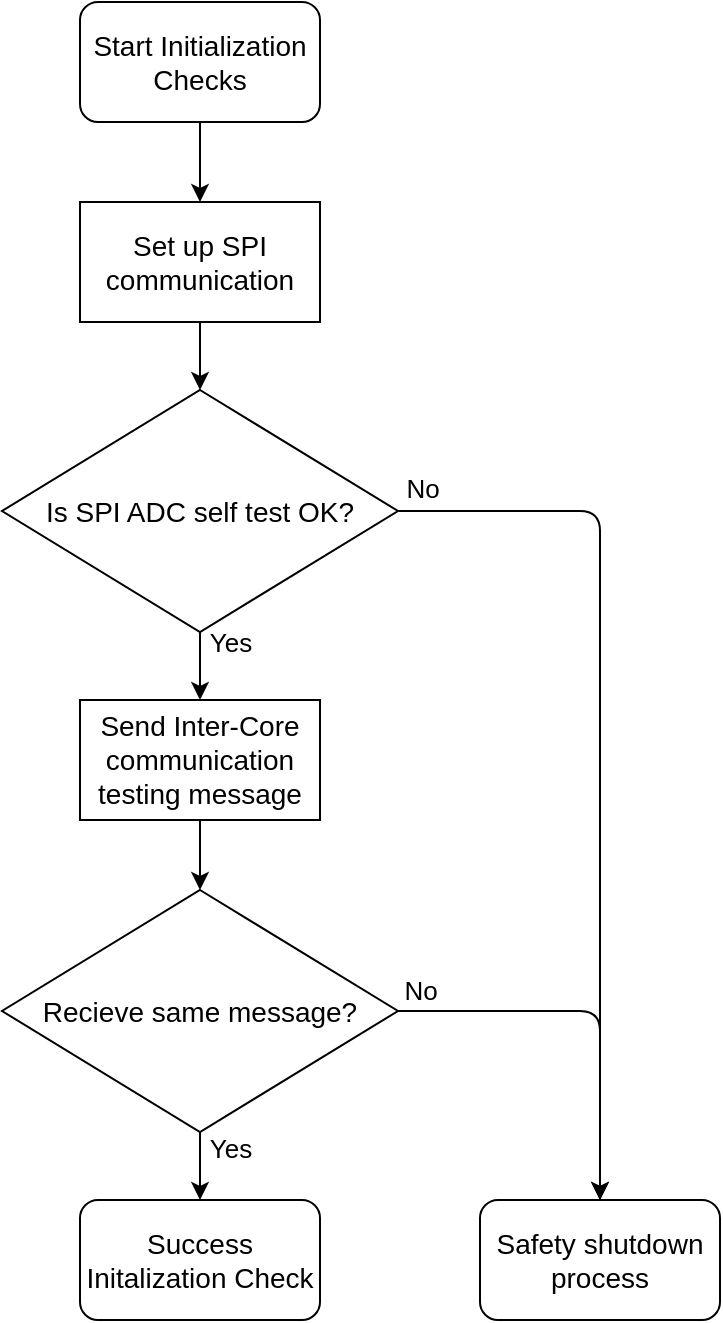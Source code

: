 <mxfile scale="3" border="0">
    <diagram id="LzTGRrPrDBO6Tm46XuKC" name="Page-1">
        <mxGraphModel dx="1511" dy="2076" grid="0" gridSize="10" guides="1" tooltips="1" connect="1" arrows="1" fold="1" page="0" pageScale="1" pageWidth="1600" pageHeight="1200" math="0" shadow="0">
            <root>
                <mxCell id="0"/>
                <mxCell id="1" parent="0"/>
                <mxCell id="362" style="edgeStyle=none;html=1;exitX=0.5;exitY=1;exitDx=0;exitDy=0;fontSize=14;" edge="1" parent="1" source="352" target="353">
                    <mxGeometry relative="1" as="geometry"/>
                </mxCell>
                <mxCell id="352" value="Start Initialization Checks" style="rounded=1;whiteSpace=wrap;html=1;fontSize=14;" vertex="1" parent="1">
                    <mxGeometry x="-309" y="-1048" width="120" height="60" as="geometry"/>
                </mxCell>
                <mxCell id="363" style="edgeStyle=none;html=1;exitX=0.5;exitY=1;exitDx=0;exitDy=0;fontSize=14;" edge="1" parent="1" source="353" target="357">
                    <mxGeometry relative="1" as="geometry"/>
                </mxCell>
                <mxCell id="353" value="Set up SPI communication" style="rounded=0;whiteSpace=wrap;html=1;fontSize=14;" vertex="1" parent="1">
                    <mxGeometry x="-309" y="-948" width="120" height="60" as="geometry"/>
                </mxCell>
                <mxCell id="365" style="edgeStyle=none;html=1;exitX=0.5;exitY=1;exitDx=0;exitDy=0;fontSize=14;" edge="1" parent="1" source="354" target="359">
                    <mxGeometry relative="1" as="geometry"/>
                </mxCell>
                <mxCell id="354" value="Send Inter-Core communication testing message" style="rounded=0;whiteSpace=wrap;html=1;fontSize=14;" vertex="1" parent="1">
                    <mxGeometry x="-309" y="-699" width="120" height="60" as="geometry"/>
                </mxCell>
                <mxCell id="356" value="Success Initalization Check" style="rounded=1;whiteSpace=wrap;html=1;fontSize=14;" vertex="1" parent="1">
                    <mxGeometry x="-309" y="-449" width="120" height="60" as="geometry"/>
                </mxCell>
                <mxCell id="364" style="edgeStyle=none;html=1;exitX=0.5;exitY=1;exitDx=0;exitDy=0;fontSize=14;" edge="1" parent="1" source="357" target="354">
                    <mxGeometry relative="1" as="geometry"/>
                </mxCell>
                <mxCell id="375" value="Yes" style="edgeLabel;html=1;align=center;verticalAlign=middle;resizable=0;points=[];fontSize=13;" vertex="1" connectable="0" parent="364">
                    <mxGeometry x="-0.534" relative="1" as="geometry">
                        <mxPoint x="15" y="-3" as="offset"/>
                    </mxGeometry>
                </mxCell>
                <mxCell id="370" style="edgeStyle=orthogonalEdgeStyle;html=1;exitX=1;exitY=0.5;exitDx=0;exitDy=0;fontSize=14;entryX=0.5;entryY=0;entryDx=0;entryDy=0;" edge="1" parent="1" source="357" target="360">
                    <mxGeometry relative="1" as="geometry">
                        <mxPoint x="-88" y="-793.5" as="targetPoint"/>
                    </mxGeometry>
                </mxCell>
                <mxCell id="374" value="No" style="edgeLabel;html=1;align=center;verticalAlign=middle;resizable=0;points=[];fontSize=13;" vertex="1" connectable="0" parent="370">
                    <mxGeometry x="-0.097" y="1" relative="1" as="geometry">
                        <mxPoint x="-90" y="-112" as="offset"/>
                    </mxGeometry>
                </mxCell>
                <mxCell id="357" value="Is SPI ADC self test OK?" style="rhombus;whiteSpace=wrap;html=1;fontSize=14;" vertex="1" parent="1">
                    <mxGeometry x="-348" y="-854" width="198" height="121" as="geometry"/>
                </mxCell>
                <mxCell id="367" style="edgeStyle=none;html=1;exitX=0.5;exitY=1;exitDx=0;exitDy=0;fontSize=14;" edge="1" parent="1" source="359" target="356">
                    <mxGeometry relative="1" as="geometry"/>
                </mxCell>
                <mxCell id="377" value="&lt;font style=&quot;font-size: 13px;&quot;&gt;Yes&lt;/font&gt;" style="edgeLabel;html=1;align=center;verticalAlign=middle;resizable=0;points=[];" vertex="1" connectable="0" parent="367">
                    <mxGeometry x="-0.531" y="-1" relative="1" as="geometry">
                        <mxPoint x="16" as="offset"/>
                    </mxGeometry>
                </mxCell>
                <mxCell id="371" style="edgeStyle=orthogonalEdgeStyle;html=1;exitX=1;exitY=0.5;exitDx=0;exitDy=0;fontSize=14;entryX=0.5;entryY=0;entryDx=0;entryDy=0;" edge="1" parent="1" source="359" target="360">
                    <mxGeometry relative="1" as="geometry">
                        <mxPoint x="-88" y="-543" as="targetPoint"/>
                    </mxGeometry>
                </mxCell>
                <mxCell id="376" value="&lt;font style=&quot;font-size: 13px;&quot;&gt;No&lt;/font&gt;" style="edgeLabel;html=1;align=center;verticalAlign=middle;resizable=0;points=[];" vertex="1" connectable="0" parent="371">
                    <mxGeometry x="-0.712" y="-1" relative="1" as="geometry">
                        <mxPoint x="-17" y="-12" as="offset"/>
                    </mxGeometry>
                </mxCell>
                <mxCell id="359" value="&lt;span style=&quot;color: rgb(0, 0, 0);&quot;&gt;Recieve same message?&lt;/span&gt;" style="rhombus;whiteSpace=wrap;html=1;fontSize=14;" vertex="1" parent="1">
                    <mxGeometry x="-348" y="-604" width="198" height="121" as="geometry"/>
                </mxCell>
                <mxCell id="360" value="Safety shutdown process" style="rounded=1;whiteSpace=wrap;html=1;fontSize=14;" vertex="1" parent="1">
                    <mxGeometry x="-109" y="-449" width="120" height="60" as="geometry"/>
                </mxCell>
            </root>
        </mxGraphModel>
    </diagram>
</mxfile>